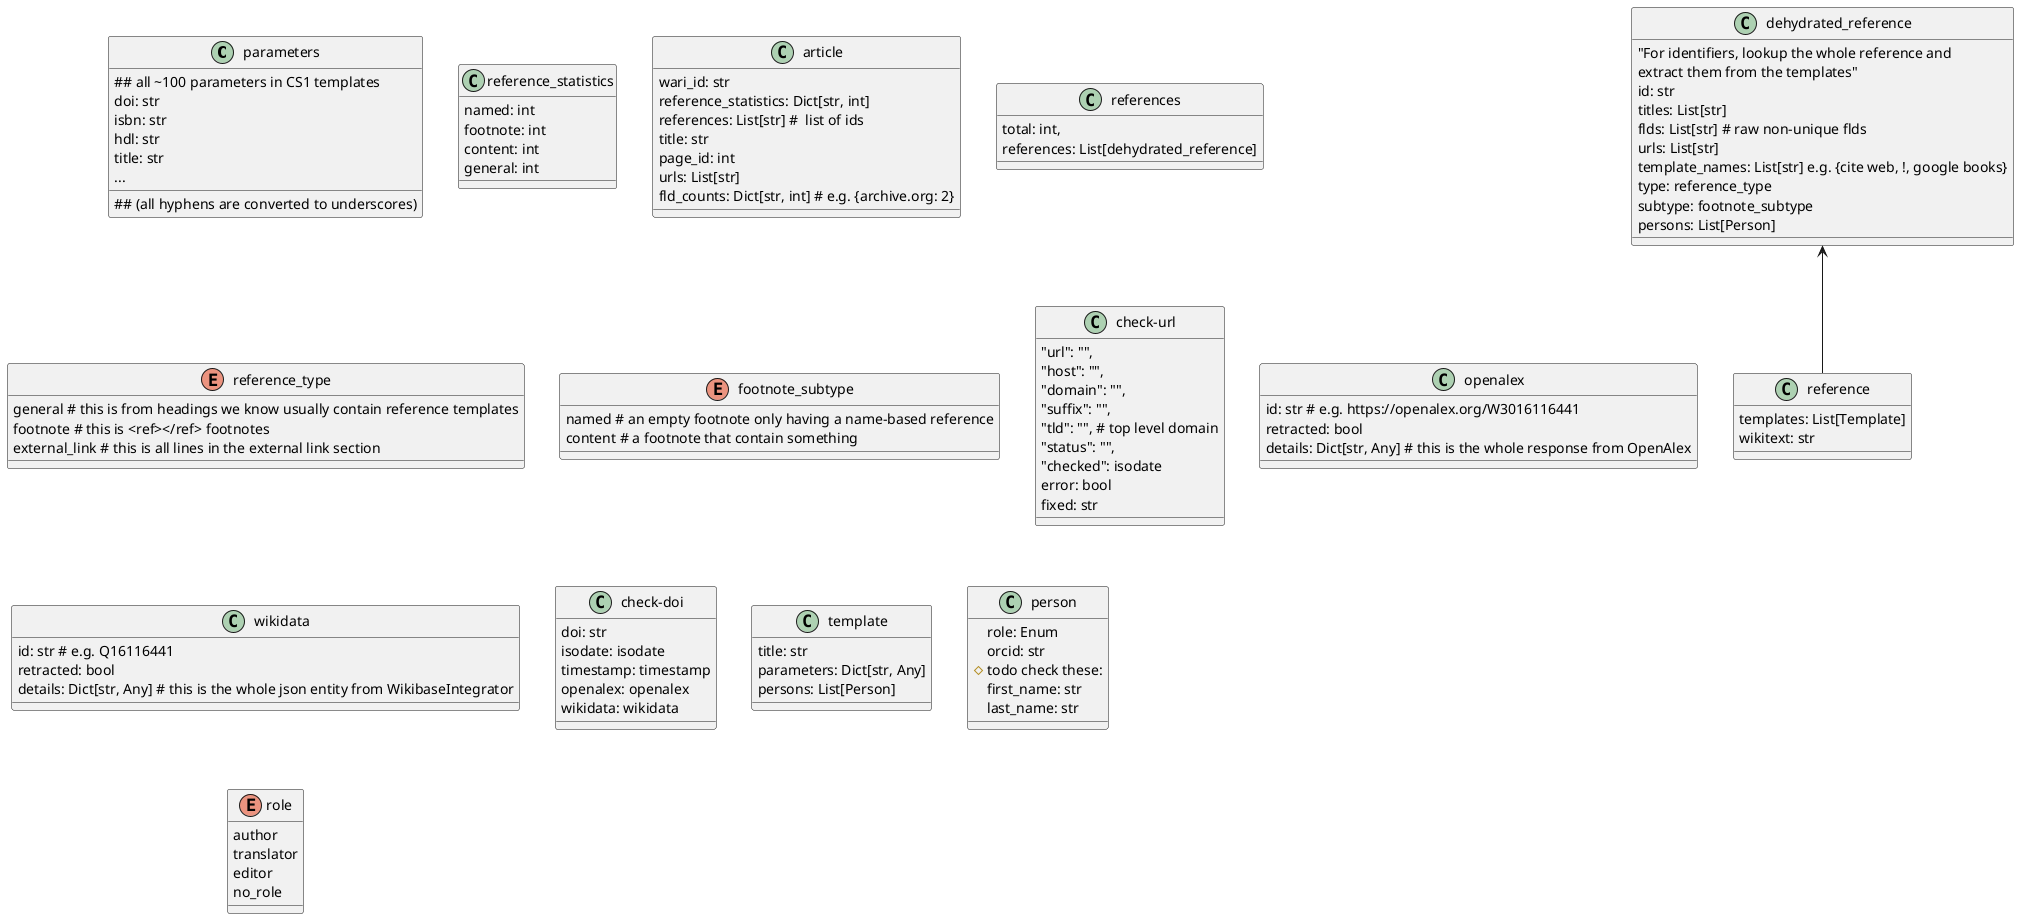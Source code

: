 @startuml
'https://plantuml.com/class-diagram

class parameters{
## all ~100 parameters in CS1 templates
## (all hyphens are converted to underscores)
doi: str
isbn: str
hdl: str
title: str
...
}
'class wikidata_details{
'fulltext_url: str
'publisher: wdqid
'journal: wdqid
'authors: List[author1_qid, ...]
'author_strings: int}
'}
class reference_statistics{
named: int
footnote: int
content: int
general: int
}
class article{
wari_id: str
reference_statistics: Dict[str, int]
references: List[str] #  list of ids
title: str
page_id: int
urls: List[str]
fld_counts: Dict[str, int] # e.g. {archive.org: 2}
}
class references{
total: int,
references: List[dehydrated_reference]
}
class reference{
templates: List[Template]
wikitext: str
}
enum reference_type{
general # this is from headings we know usually contain reference templates
footnote # this is <ref></ref> footnotes
external_link # this is all lines in the external link section
}
enum footnote_subtype{
named # an empty footnote only having a name-based reference
content # a footnote that contain something
}
class dehydrated_reference {
"For identifiers, lookup the whole reference and
extract them from the templates"
id: str
titles: List[str]
flds: List[str] # raw non-unique flds
urls: List[str]
template_names: List[str] e.g. {cite web, !, google books}
type: reference_type
subtype: footnote_subtype
persons: List[Person]
}
dehydrated_reference <-- reference
class check-url{
"url": "",
"host": "",
"domain": "",
"suffix": "",
"tld": "", # top level domain
"status": "",
"checked": isodate
error: bool
fixed: str
}
class openalex{
id: str # e.g. https://openalex.org/W3016116441
retracted: bool
details: Dict[str, Any] # this is the whole response from OpenAlex
}
class wikidata{
id: str # e.g. Q16116441
retracted: bool
details: Dict[str, Any] # this is the whole json entity from WikibaseIntegrator
}
class check-doi{
doi: str
isodate: isodate
timestamp: timestamp
openalex: openalex
wikidata: wikidata
}
class template{
title: str
parameters: Dict[str, Any]
persons: List[Person]
}
class person{
role: Enum
orcid: str
# todo check these:
first_name: str
last_name: str
}
enum role{
author
translator
editor
no_role
}
@enduml